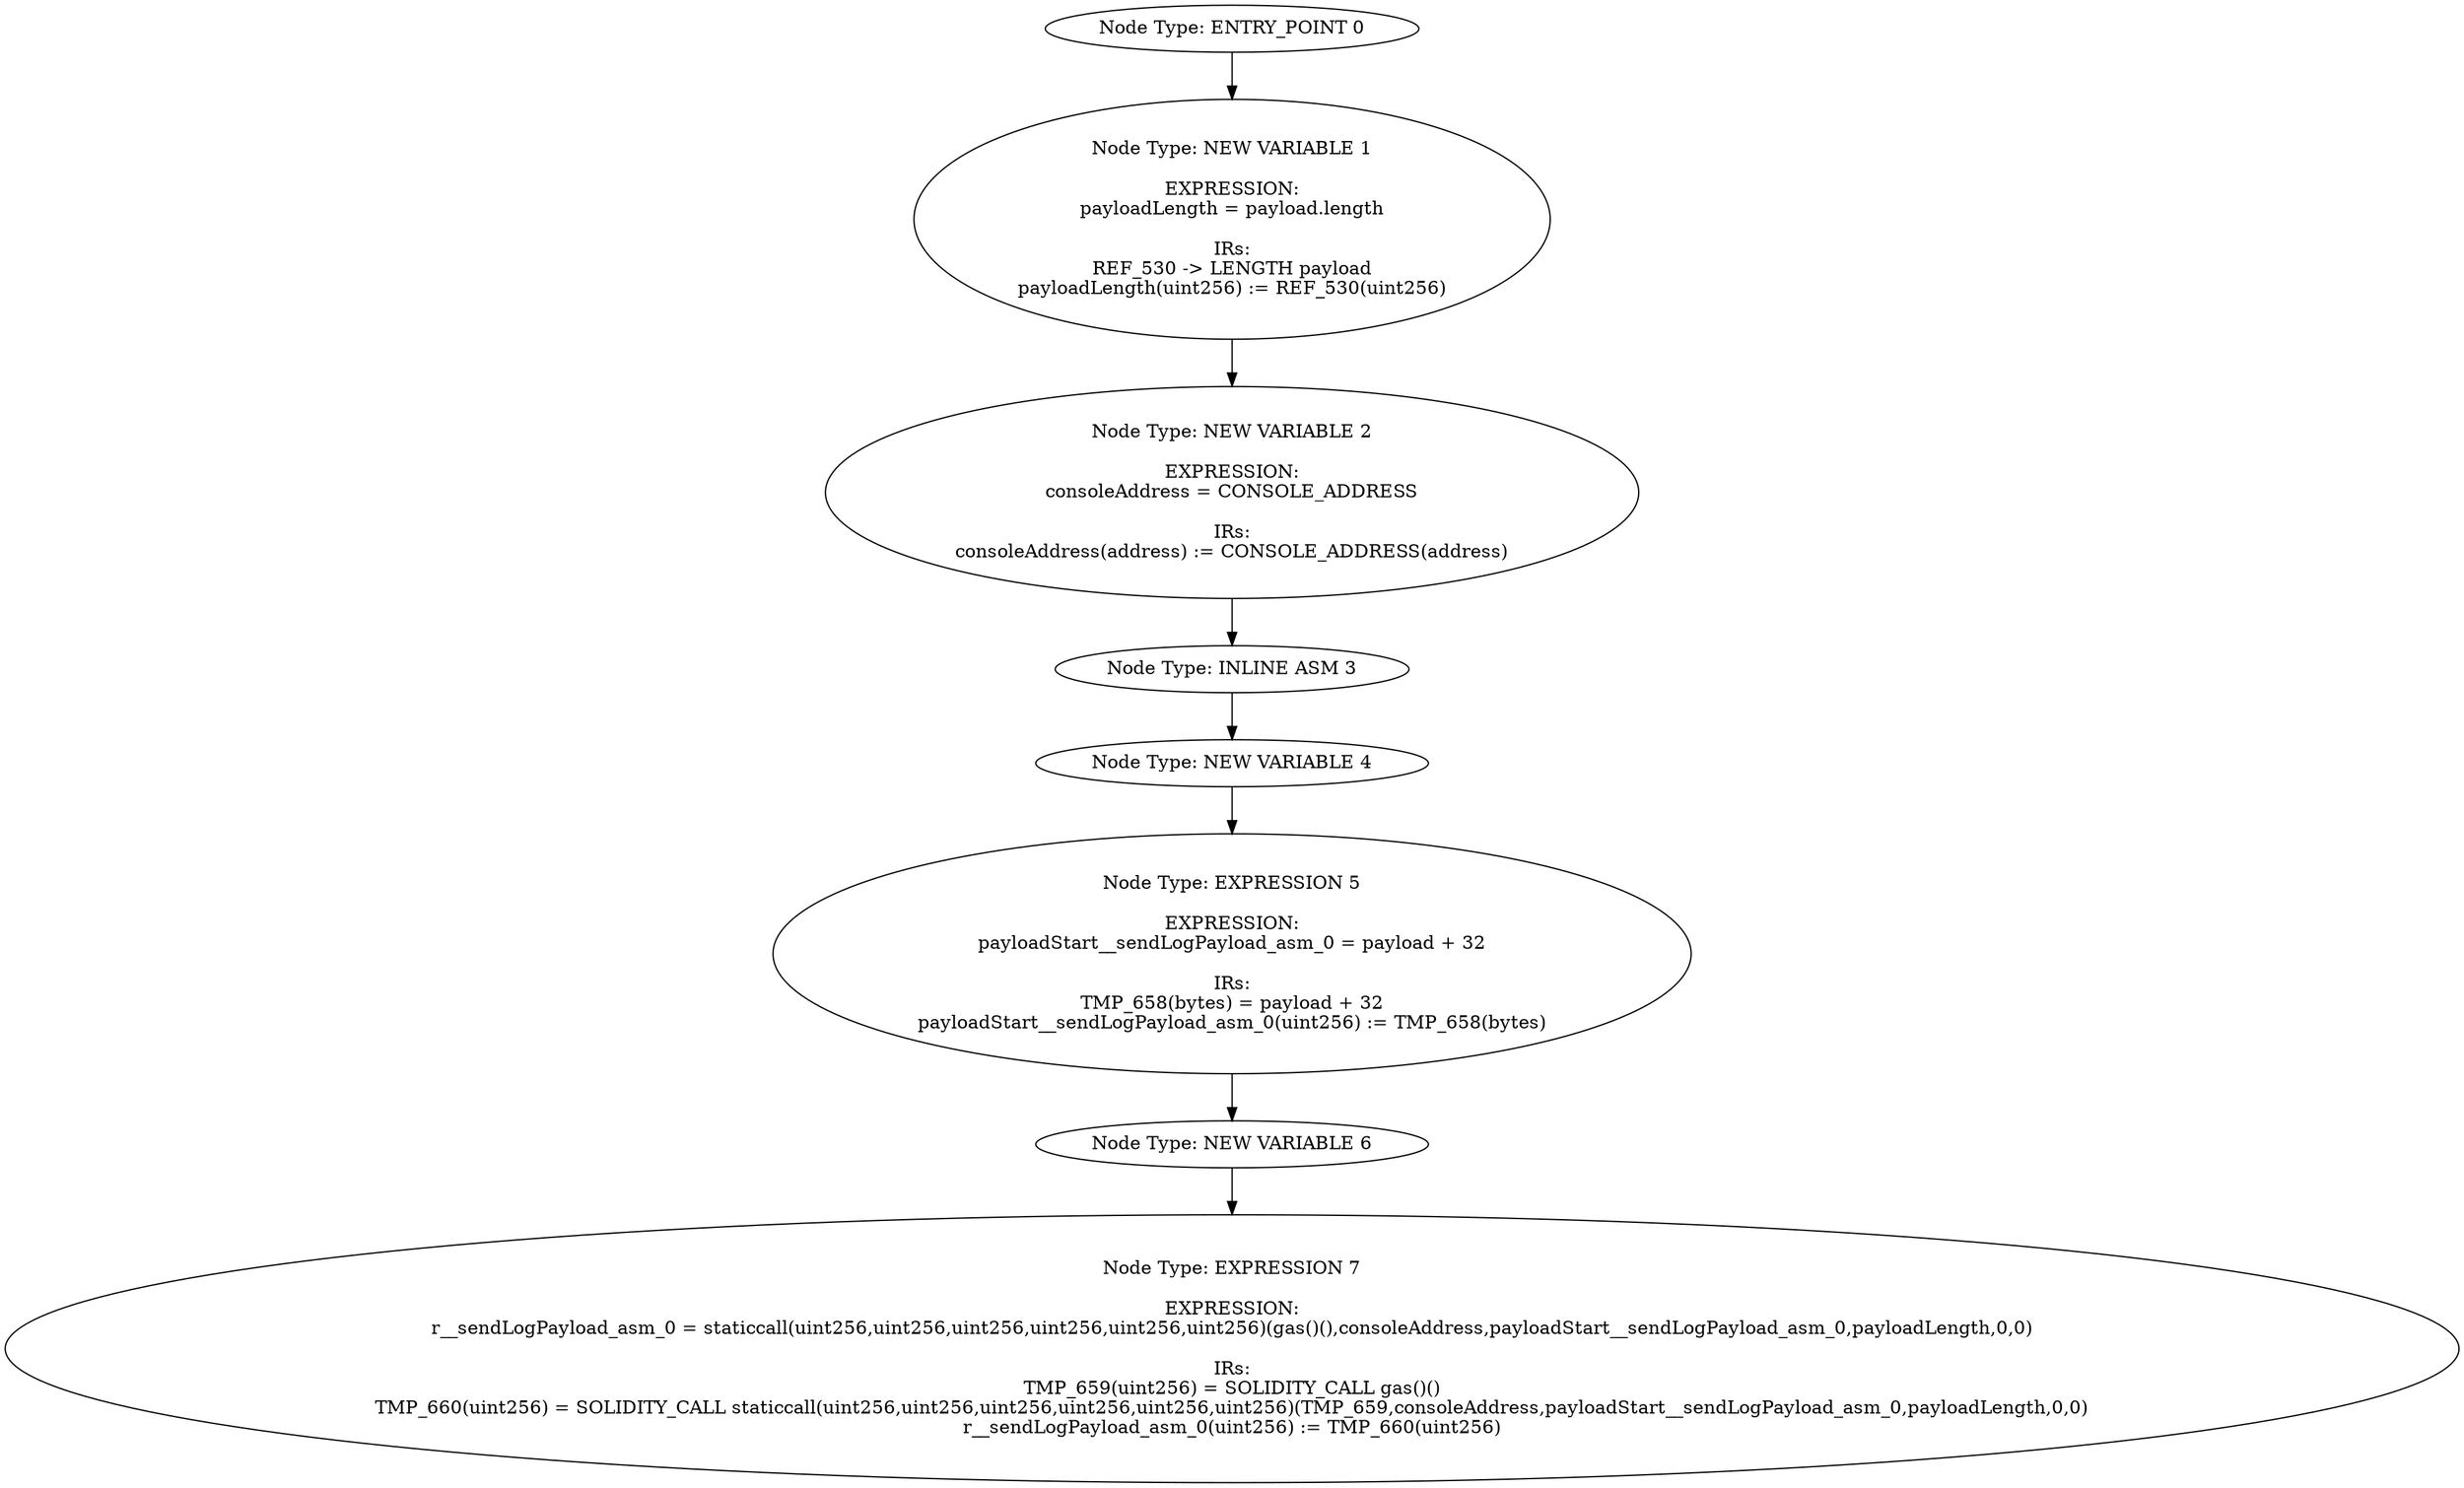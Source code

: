 digraph{
0[label="Node Type: ENTRY_POINT 0
"];
0->1;
1[label="Node Type: NEW VARIABLE 1

EXPRESSION:
payloadLength = payload.length

IRs:
REF_530 -> LENGTH payload
payloadLength(uint256) := REF_530(uint256)"];
1->2;
2[label="Node Type: NEW VARIABLE 2

EXPRESSION:
consoleAddress = CONSOLE_ADDRESS

IRs:
consoleAddress(address) := CONSOLE_ADDRESS(address)"];
2->3;
3[label="Node Type: INLINE ASM 3
"];
3->4;
4[label="Node Type: NEW VARIABLE 4
"];
4->5;
5[label="Node Type: EXPRESSION 5

EXPRESSION:
payloadStart__sendLogPayload_asm_0 = payload + 32

IRs:
TMP_658(bytes) = payload + 32
payloadStart__sendLogPayload_asm_0(uint256) := TMP_658(bytes)"];
5->6;
6[label="Node Type: NEW VARIABLE 6
"];
6->7;
7[label="Node Type: EXPRESSION 7

EXPRESSION:
r__sendLogPayload_asm_0 = staticcall(uint256,uint256,uint256,uint256,uint256,uint256)(gas()(),consoleAddress,payloadStart__sendLogPayload_asm_0,payloadLength,0,0)

IRs:
TMP_659(uint256) = SOLIDITY_CALL gas()()
TMP_660(uint256) = SOLIDITY_CALL staticcall(uint256,uint256,uint256,uint256,uint256,uint256)(TMP_659,consoleAddress,payloadStart__sendLogPayload_asm_0,payloadLength,0,0)
r__sendLogPayload_asm_0(uint256) := TMP_660(uint256)"];
}
